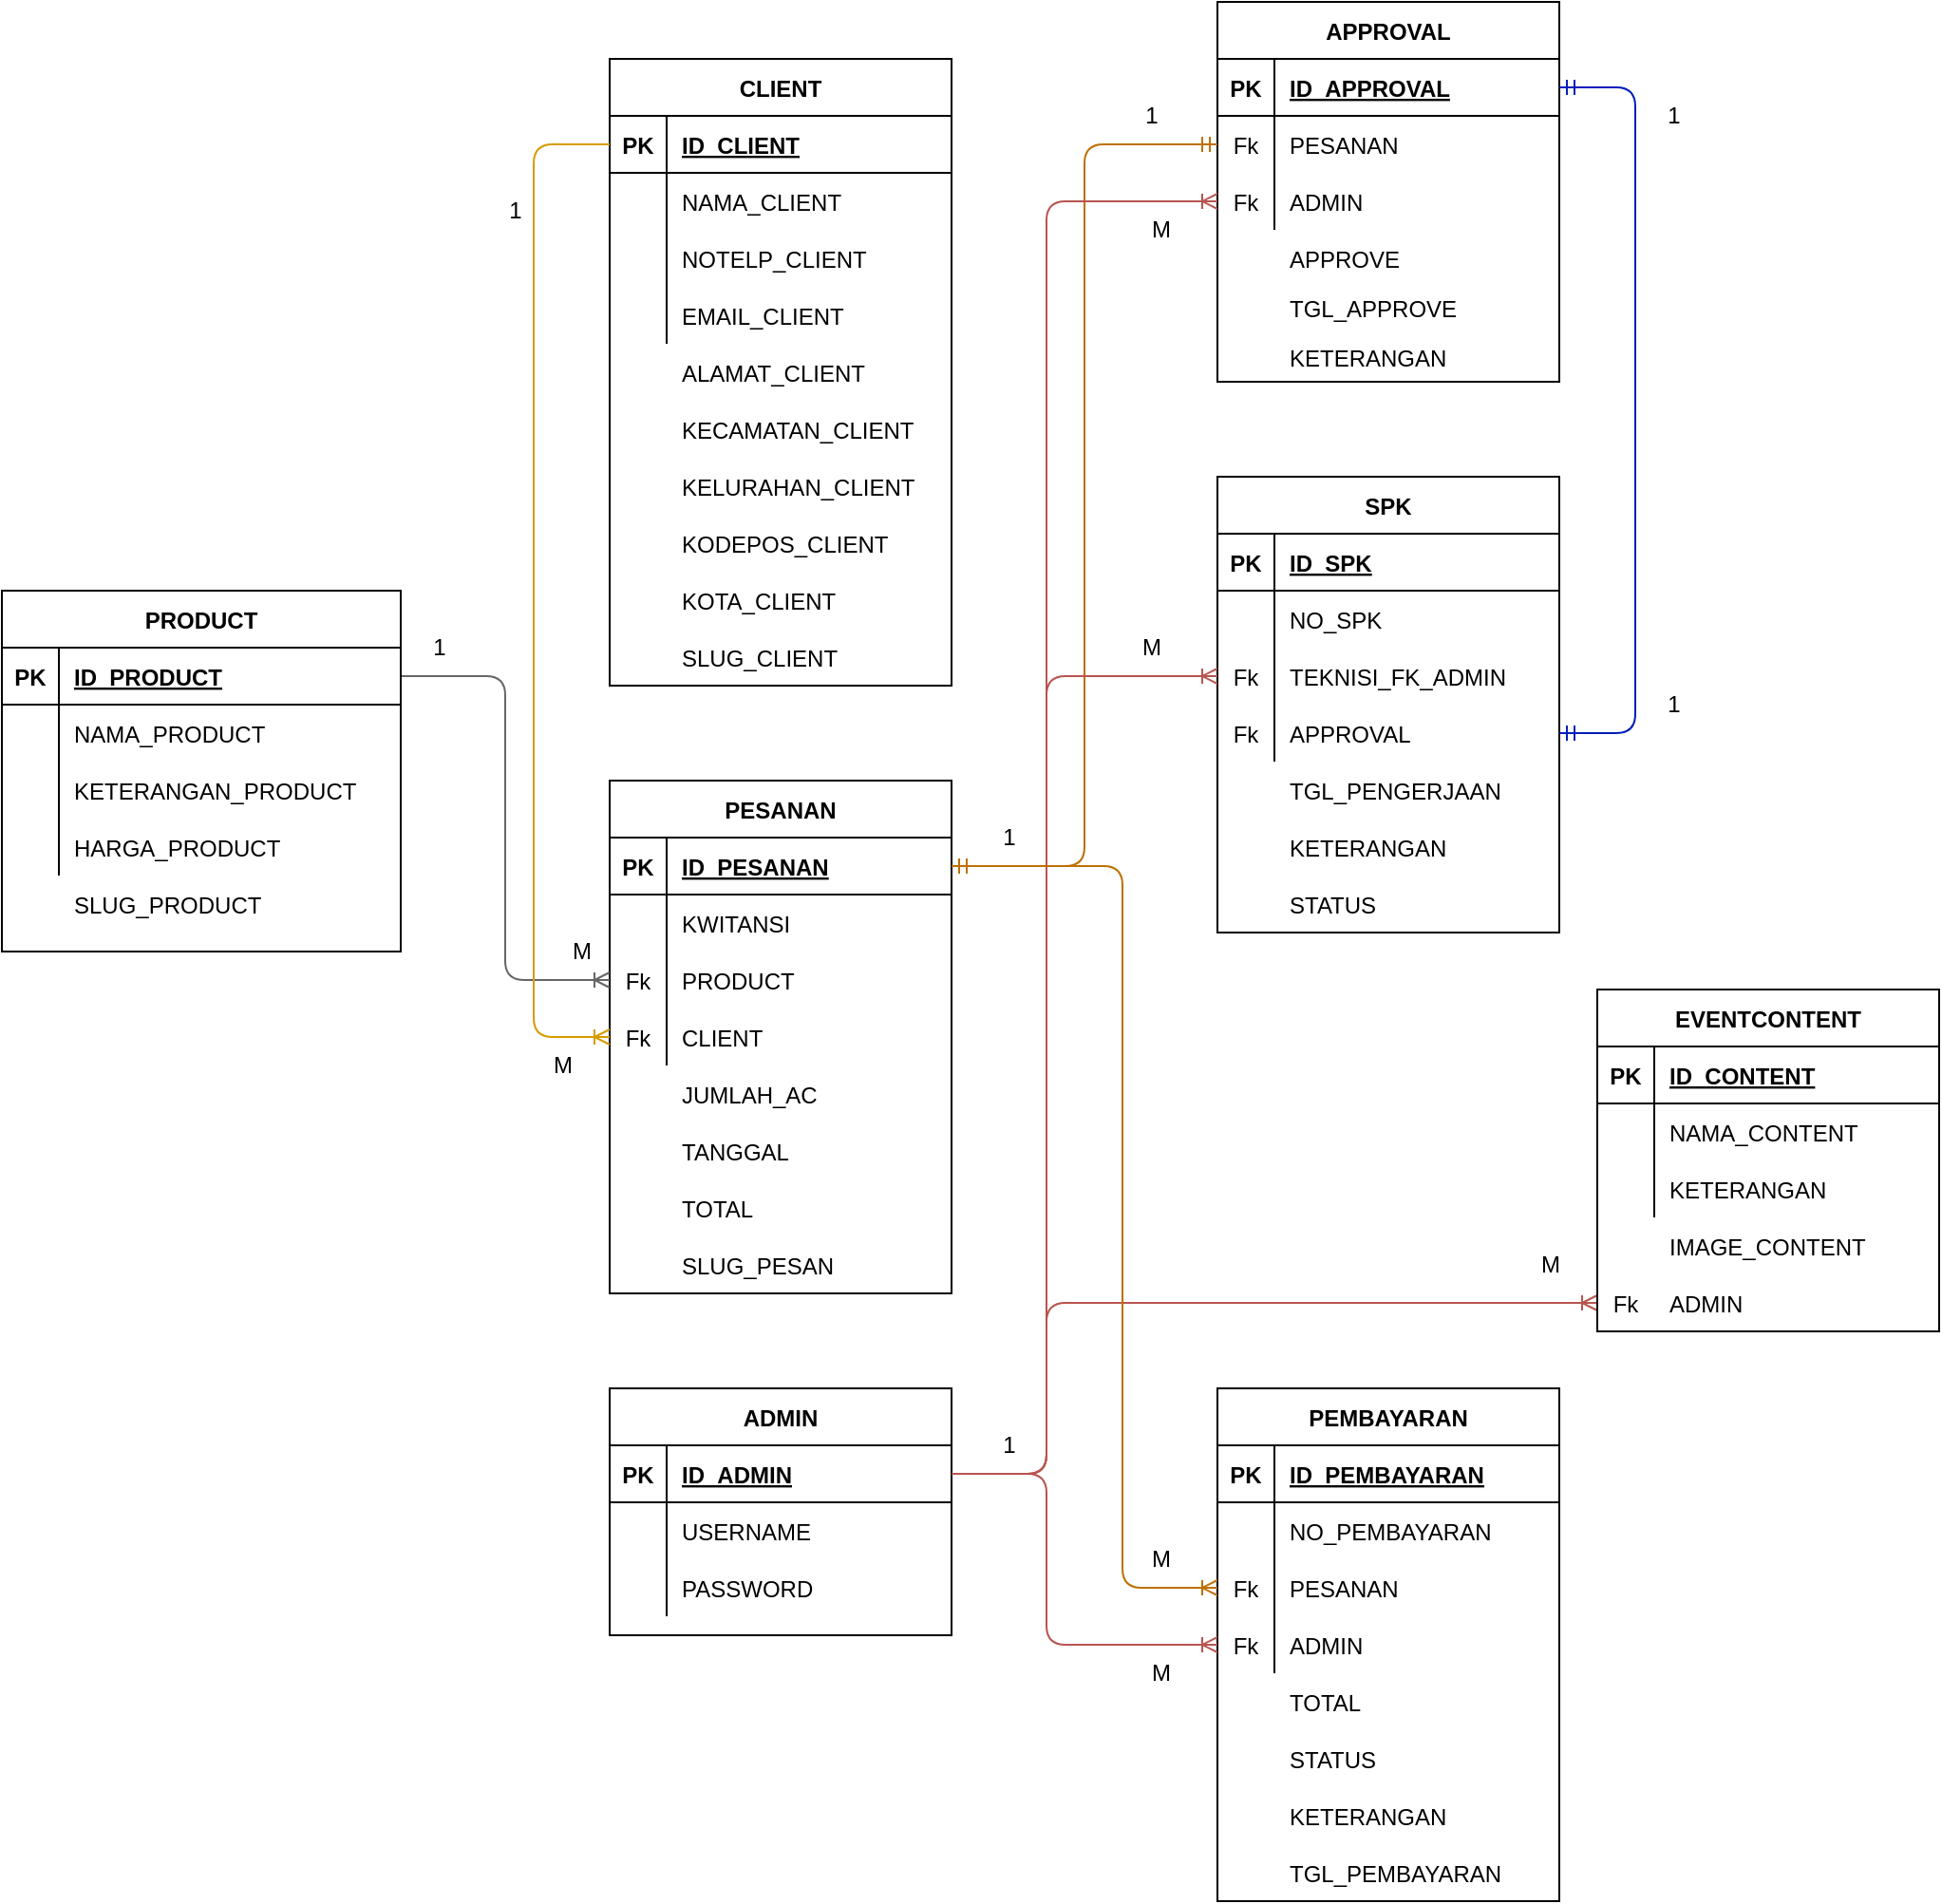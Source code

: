 <mxfile version="14.6.0" type="google"><diagram id="Emd0aIy-Yl7s6PFG1E-2" name="Page-1"><mxGraphModel dx="1730" dy="1370" grid="1" gridSize="10" guides="1" tooltips="1" connect="1" arrows="1" fold="1" page="0" pageScale="1" pageWidth="850" pageHeight="1100" math="0" shadow="0"><root><mxCell id="0"/><mxCell id="1" parent="0"/><mxCell id="xNtsVP3buJY6_zblZKKg-51" value="" style="group" parent="1" vertex="1" connectable="0"><mxGeometry x="390" y="-160" width="180" height="330" as="geometry"/></mxCell><mxCell id="xNtsVP3buJY6_zblZKKg-20" value="CLIENT" style="shape=table;startSize=30;container=1;collapsible=1;childLayout=tableLayout;fixedRows=1;rowLines=0;fontStyle=1;align=center;resizeLast=1;" parent="xNtsVP3buJY6_zblZKKg-51" vertex="1"><mxGeometry width="180" height="330" as="geometry"/></mxCell><mxCell id="xNtsVP3buJY6_zblZKKg-21" value="" style="shape=partialRectangle;collapsible=0;dropTarget=0;pointerEvents=0;fillColor=none;top=0;left=0;bottom=1;right=0;points=[[0,0.5],[1,0.5]];portConstraint=eastwest;" parent="xNtsVP3buJY6_zblZKKg-20" vertex="1"><mxGeometry y="30" width="180" height="30" as="geometry"/></mxCell><mxCell id="xNtsVP3buJY6_zblZKKg-22" value="PK" style="shape=partialRectangle;connectable=0;fillColor=none;top=0;left=0;bottom=0;right=0;fontStyle=1;overflow=hidden;" parent="xNtsVP3buJY6_zblZKKg-21" vertex="1"><mxGeometry width="30" height="30" as="geometry"/></mxCell><mxCell id="xNtsVP3buJY6_zblZKKg-23" value="ID_CLIENT" style="shape=partialRectangle;connectable=0;fillColor=none;top=0;left=0;bottom=0;right=0;align=left;spacingLeft=6;fontStyle=5;overflow=hidden;" parent="xNtsVP3buJY6_zblZKKg-21" vertex="1"><mxGeometry x="30" width="150" height="30" as="geometry"/></mxCell><mxCell id="xNtsVP3buJY6_zblZKKg-24" value="" style="shape=partialRectangle;collapsible=0;dropTarget=0;pointerEvents=0;fillColor=none;top=0;left=0;bottom=0;right=0;points=[[0,0.5],[1,0.5]];portConstraint=eastwest;" parent="xNtsVP3buJY6_zblZKKg-20" vertex="1"><mxGeometry y="60" width="180" height="30" as="geometry"/></mxCell><mxCell id="xNtsVP3buJY6_zblZKKg-25" value="" style="shape=partialRectangle;connectable=0;fillColor=none;top=0;left=0;bottom=0;right=0;editable=1;overflow=hidden;" parent="xNtsVP3buJY6_zblZKKg-24" vertex="1"><mxGeometry width="30" height="30" as="geometry"/></mxCell><mxCell id="xNtsVP3buJY6_zblZKKg-26" value="NAMA_CLIENT" style="shape=partialRectangle;connectable=0;fillColor=none;top=0;left=0;bottom=0;right=0;align=left;spacingLeft=6;overflow=hidden;" parent="xNtsVP3buJY6_zblZKKg-24" vertex="1"><mxGeometry x="30" width="150" height="30" as="geometry"/></mxCell><mxCell id="xNtsVP3buJY6_zblZKKg-27" value="" style="shape=partialRectangle;collapsible=0;dropTarget=0;pointerEvents=0;fillColor=none;top=0;left=0;bottom=0;right=0;points=[[0,0.5],[1,0.5]];portConstraint=eastwest;" parent="xNtsVP3buJY6_zblZKKg-20" vertex="1"><mxGeometry y="90" width="180" height="30" as="geometry"/></mxCell><mxCell id="xNtsVP3buJY6_zblZKKg-28" value="" style="shape=partialRectangle;connectable=0;fillColor=none;top=0;left=0;bottom=0;right=0;editable=1;overflow=hidden;" parent="xNtsVP3buJY6_zblZKKg-27" vertex="1"><mxGeometry width="30" height="30" as="geometry"/></mxCell><mxCell id="xNtsVP3buJY6_zblZKKg-29" value="NOTELP_CLIENT" style="shape=partialRectangle;connectable=0;fillColor=none;top=0;left=0;bottom=0;right=0;align=left;spacingLeft=6;overflow=hidden;" parent="xNtsVP3buJY6_zblZKKg-27" vertex="1"><mxGeometry x="30" width="150" height="30" as="geometry"/></mxCell><mxCell id="xNtsVP3buJY6_zblZKKg-30" value="" style="shape=partialRectangle;collapsible=0;dropTarget=0;pointerEvents=0;fillColor=none;top=0;left=0;bottom=0;right=0;points=[[0,0.5],[1,0.5]];portConstraint=eastwest;" parent="xNtsVP3buJY6_zblZKKg-20" vertex="1"><mxGeometry y="120" width="180" height="30" as="geometry"/></mxCell><mxCell id="xNtsVP3buJY6_zblZKKg-31" value="" style="shape=partialRectangle;connectable=0;fillColor=none;top=0;left=0;bottom=0;right=0;editable=1;overflow=hidden;" parent="xNtsVP3buJY6_zblZKKg-30" vertex="1"><mxGeometry width="30" height="30" as="geometry"/></mxCell><mxCell id="xNtsVP3buJY6_zblZKKg-32" value="EMAIL_CLIENT" style="shape=partialRectangle;connectable=0;fillColor=none;top=0;left=0;bottom=0;right=0;align=left;spacingLeft=6;overflow=hidden;" parent="xNtsVP3buJY6_zblZKKg-30" vertex="1"><mxGeometry x="30" width="150" height="30" as="geometry"/></mxCell><mxCell id="xNtsVP3buJY6_zblZKKg-33" value="" style="shape=partialRectangle;collapsible=0;dropTarget=0;pointerEvents=0;fillColor=none;top=0;left=0;bottom=0;right=0;points=[[0,0.5],[1,0.5]];portConstraint=eastwest;" parent="xNtsVP3buJY6_zblZKKg-51" vertex="1"><mxGeometry y="150" width="180" height="30" as="geometry"/></mxCell><mxCell id="xNtsVP3buJY6_zblZKKg-34" value="" style="shape=partialRectangle;connectable=0;fillColor=none;top=0;left=0;bottom=0;right=0;editable=1;overflow=hidden;" parent="xNtsVP3buJY6_zblZKKg-33" vertex="1"><mxGeometry width="30" height="30" as="geometry"/></mxCell><mxCell id="xNtsVP3buJY6_zblZKKg-35" value="ALAMAT_CLIENT" style="shape=partialRectangle;connectable=0;fillColor=none;top=0;left=0;bottom=0;right=0;align=left;spacingLeft=6;overflow=hidden;" parent="xNtsVP3buJY6_zblZKKg-33" vertex="1"><mxGeometry x="30" width="150" height="30" as="geometry"/></mxCell><mxCell id="xNtsVP3buJY6_zblZKKg-36" value="" style="shape=partialRectangle;collapsible=0;dropTarget=0;pointerEvents=0;fillColor=none;top=0;left=0;bottom=0;right=0;points=[[0,0.5],[1,0.5]];portConstraint=eastwest;" parent="xNtsVP3buJY6_zblZKKg-51" vertex="1"><mxGeometry y="180" width="180" height="30" as="geometry"/></mxCell><mxCell id="xNtsVP3buJY6_zblZKKg-37" value="" style="shape=partialRectangle;connectable=0;fillColor=none;top=0;left=0;bottom=0;right=0;editable=1;overflow=hidden;" parent="xNtsVP3buJY6_zblZKKg-36" vertex="1"><mxGeometry width="30" height="30" as="geometry"/></mxCell><mxCell id="xNtsVP3buJY6_zblZKKg-38" value="KECAMATAN_CLIENT" style="shape=partialRectangle;connectable=0;fillColor=none;top=0;left=0;bottom=0;right=0;align=left;spacingLeft=6;overflow=hidden;" parent="xNtsVP3buJY6_zblZKKg-36" vertex="1"><mxGeometry x="30" width="150" height="30" as="geometry"/></mxCell><mxCell id="xNtsVP3buJY6_zblZKKg-39" value="" style="shape=partialRectangle;collapsible=0;dropTarget=0;pointerEvents=0;fillColor=none;top=0;left=0;bottom=0;right=0;points=[[0,0.5],[1,0.5]];portConstraint=eastwest;" parent="xNtsVP3buJY6_zblZKKg-51" vertex="1"><mxGeometry y="210" width="180" height="30" as="geometry"/></mxCell><mxCell id="xNtsVP3buJY6_zblZKKg-40" value="" style="shape=partialRectangle;connectable=0;fillColor=none;top=0;left=0;bottom=0;right=0;editable=1;overflow=hidden;" parent="xNtsVP3buJY6_zblZKKg-39" vertex="1"><mxGeometry width="30" height="30" as="geometry"/></mxCell><mxCell id="xNtsVP3buJY6_zblZKKg-41" value="KELURAHAN_CLIENT" style="shape=partialRectangle;connectable=0;fillColor=none;top=0;left=0;bottom=0;right=0;align=left;spacingLeft=6;overflow=hidden;" parent="xNtsVP3buJY6_zblZKKg-39" vertex="1"><mxGeometry x="30" width="150" height="30" as="geometry"/></mxCell><mxCell id="xNtsVP3buJY6_zblZKKg-42" value="" style="shape=partialRectangle;collapsible=0;dropTarget=0;pointerEvents=0;fillColor=none;top=0;left=0;bottom=0;right=0;points=[[0,0.5],[1,0.5]];portConstraint=eastwest;" parent="xNtsVP3buJY6_zblZKKg-51" vertex="1"><mxGeometry y="240" width="180" height="30" as="geometry"/></mxCell><mxCell id="xNtsVP3buJY6_zblZKKg-43" value="" style="shape=partialRectangle;connectable=0;fillColor=none;top=0;left=0;bottom=0;right=0;editable=1;overflow=hidden;" parent="xNtsVP3buJY6_zblZKKg-42" vertex="1"><mxGeometry width="30" height="30" as="geometry"/></mxCell><mxCell id="xNtsVP3buJY6_zblZKKg-44" value="KODEPOS_CLIENT" style="shape=partialRectangle;connectable=0;fillColor=none;top=0;left=0;bottom=0;right=0;align=left;spacingLeft=6;overflow=hidden;" parent="xNtsVP3buJY6_zblZKKg-42" vertex="1"><mxGeometry x="30" width="150" height="30" as="geometry"/></mxCell><mxCell id="xNtsVP3buJY6_zblZKKg-45" value="" style="shape=partialRectangle;collapsible=0;dropTarget=0;pointerEvents=0;fillColor=none;top=0;left=0;bottom=0;right=0;points=[[0,0.5],[1,0.5]];portConstraint=eastwest;" parent="xNtsVP3buJY6_zblZKKg-51" vertex="1"><mxGeometry y="270" width="180" height="30" as="geometry"/></mxCell><mxCell id="xNtsVP3buJY6_zblZKKg-46" value="" style="shape=partialRectangle;connectable=0;fillColor=none;top=0;left=0;bottom=0;right=0;editable=1;overflow=hidden;" parent="xNtsVP3buJY6_zblZKKg-45" vertex="1"><mxGeometry width="30" height="30" as="geometry"/></mxCell><mxCell id="xNtsVP3buJY6_zblZKKg-47" value="KOTA_CLIENT" style="shape=partialRectangle;connectable=0;fillColor=none;top=0;left=0;bottom=0;right=0;align=left;spacingLeft=6;overflow=hidden;" parent="xNtsVP3buJY6_zblZKKg-45" vertex="1"><mxGeometry x="30" width="150" height="30" as="geometry"/></mxCell><mxCell id="xNtsVP3buJY6_zblZKKg-48" value="" style="shape=partialRectangle;collapsible=0;dropTarget=0;pointerEvents=0;fillColor=none;top=0;left=0;bottom=0;right=0;points=[[0,0.5],[1,0.5]];portConstraint=eastwest;" parent="xNtsVP3buJY6_zblZKKg-51" vertex="1"><mxGeometry y="300" width="180" height="30" as="geometry"/></mxCell><mxCell id="xNtsVP3buJY6_zblZKKg-49" value="" style="shape=partialRectangle;connectable=0;fillColor=none;top=0;left=0;bottom=0;right=0;editable=1;overflow=hidden;" parent="xNtsVP3buJY6_zblZKKg-48" vertex="1"><mxGeometry width="30" height="30" as="geometry"/></mxCell><mxCell id="xNtsVP3buJY6_zblZKKg-50" value="SLUG_CLIENT" style="shape=partialRectangle;connectable=0;fillColor=none;top=0;left=0;bottom=0;right=0;align=left;spacingLeft=6;overflow=hidden;" parent="xNtsVP3buJY6_zblZKKg-48" vertex="1"><mxGeometry x="30" width="150" height="30" as="geometry"/></mxCell><mxCell id="xNtsVP3buJY6_zblZKKg-52" value="PESANAN" style="shape=table;startSize=30;container=1;collapsible=1;childLayout=tableLayout;fixedRows=1;rowLines=0;fontStyle=1;align=center;resizeLast=1;" parent="1" vertex="1"><mxGeometry x="390" y="220" width="180" height="270" as="geometry"/></mxCell><mxCell id="xNtsVP3buJY6_zblZKKg-53" value="" style="shape=partialRectangle;collapsible=0;dropTarget=0;pointerEvents=0;fillColor=none;top=0;left=0;bottom=1;right=0;points=[[0,0.5],[1,0.5]];portConstraint=eastwest;" parent="xNtsVP3buJY6_zblZKKg-52" vertex="1"><mxGeometry y="30" width="180" height="30" as="geometry"/></mxCell><mxCell id="xNtsVP3buJY6_zblZKKg-54" value="PK" style="shape=partialRectangle;connectable=0;fillColor=none;top=0;left=0;bottom=0;right=0;fontStyle=1;overflow=hidden;" parent="xNtsVP3buJY6_zblZKKg-53" vertex="1"><mxGeometry width="30" height="30" as="geometry"/></mxCell><mxCell id="xNtsVP3buJY6_zblZKKg-55" value="ID_PESANAN" style="shape=partialRectangle;connectable=0;fillColor=none;top=0;left=0;bottom=0;right=0;align=left;spacingLeft=6;fontStyle=5;overflow=hidden;" parent="xNtsVP3buJY6_zblZKKg-53" vertex="1"><mxGeometry x="30" width="150" height="30" as="geometry"/></mxCell><mxCell id="xNtsVP3buJY6_zblZKKg-56" value="" style="shape=partialRectangle;collapsible=0;dropTarget=0;pointerEvents=0;fillColor=none;top=0;left=0;bottom=0;right=0;points=[[0,0.5],[1,0.5]];portConstraint=eastwest;" parent="xNtsVP3buJY6_zblZKKg-52" vertex="1"><mxGeometry y="60" width="180" height="30" as="geometry"/></mxCell><mxCell id="xNtsVP3buJY6_zblZKKg-57" value="" style="shape=partialRectangle;connectable=0;fillColor=none;top=0;left=0;bottom=0;right=0;editable=1;overflow=hidden;" parent="xNtsVP3buJY6_zblZKKg-56" vertex="1"><mxGeometry width="30" height="30" as="geometry"/></mxCell><mxCell id="xNtsVP3buJY6_zblZKKg-58" value="KWITANSI" style="shape=partialRectangle;connectable=0;fillColor=none;top=0;left=0;bottom=0;right=0;align=left;spacingLeft=6;overflow=hidden;" parent="xNtsVP3buJY6_zblZKKg-56" vertex="1"><mxGeometry x="30" width="150" height="30" as="geometry"/></mxCell><mxCell id="xNtsVP3buJY6_zblZKKg-59" value="" style="shape=partialRectangle;collapsible=0;dropTarget=0;pointerEvents=0;fillColor=none;top=0;left=0;bottom=0;right=0;points=[[0,0.5],[1,0.5]];portConstraint=eastwest;" parent="xNtsVP3buJY6_zblZKKg-52" vertex="1"><mxGeometry y="90" width="180" height="30" as="geometry"/></mxCell><mxCell id="xNtsVP3buJY6_zblZKKg-60" value="Fk" style="shape=partialRectangle;connectable=0;fillColor=none;top=0;left=0;bottom=0;right=0;editable=1;overflow=hidden;" parent="xNtsVP3buJY6_zblZKKg-59" vertex="1"><mxGeometry width="30" height="30" as="geometry"/></mxCell><mxCell id="xNtsVP3buJY6_zblZKKg-61" value="PRODUCT" style="shape=partialRectangle;connectable=0;fillColor=none;top=0;left=0;bottom=0;right=0;align=left;spacingLeft=6;overflow=hidden;" parent="xNtsVP3buJY6_zblZKKg-59" vertex="1"><mxGeometry x="30" width="150" height="30" as="geometry"/></mxCell><mxCell id="xNtsVP3buJY6_zblZKKg-62" value="" style="shape=partialRectangle;collapsible=0;dropTarget=0;pointerEvents=0;fillColor=none;top=0;left=0;bottom=0;right=0;points=[[0,0.5],[1,0.5]];portConstraint=eastwest;" parent="xNtsVP3buJY6_zblZKKg-52" vertex="1"><mxGeometry y="120" width="180" height="30" as="geometry"/></mxCell><mxCell id="xNtsVP3buJY6_zblZKKg-63" value="Fk" style="shape=partialRectangle;connectable=0;fillColor=none;top=0;left=0;bottom=0;right=0;editable=1;overflow=hidden;" parent="xNtsVP3buJY6_zblZKKg-62" vertex="1"><mxGeometry width="30" height="30" as="geometry"/></mxCell><mxCell id="xNtsVP3buJY6_zblZKKg-64" value="CLIENT" style="shape=partialRectangle;connectable=0;fillColor=none;top=0;left=0;bottom=0;right=0;align=left;spacingLeft=6;overflow=hidden;" parent="xNtsVP3buJY6_zblZKKg-62" vertex="1"><mxGeometry x="30" width="150" height="30" as="geometry"/></mxCell><mxCell id="xNtsVP3buJY6_zblZKKg-65" value="" style="shape=partialRectangle;collapsible=0;dropTarget=0;pointerEvents=0;fillColor=none;top=0;left=0;bottom=0;right=0;points=[[0,0.5],[1,0.5]];portConstraint=eastwest;" parent="1" vertex="1"><mxGeometry x="390" y="370" width="180" height="30" as="geometry"/></mxCell><mxCell id="xNtsVP3buJY6_zblZKKg-66" value="" style="shape=partialRectangle;connectable=0;fillColor=none;top=0;left=0;bottom=0;right=0;editable=1;overflow=hidden;" parent="xNtsVP3buJY6_zblZKKg-65" vertex="1"><mxGeometry width="30" height="30" as="geometry"/></mxCell><mxCell id="xNtsVP3buJY6_zblZKKg-67" value="JUMLAH_AC" style="shape=partialRectangle;connectable=0;fillColor=none;top=0;left=0;bottom=0;right=0;align=left;spacingLeft=6;overflow=hidden;" parent="xNtsVP3buJY6_zblZKKg-65" vertex="1"><mxGeometry x="30" width="150" height="30" as="geometry"/></mxCell><mxCell id="xNtsVP3buJY6_zblZKKg-68" value="" style="shape=partialRectangle;collapsible=0;dropTarget=0;pointerEvents=0;fillColor=none;top=0;left=0;bottom=0;right=0;points=[[0,0.5],[1,0.5]];portConstraint=eastwest;" parent="1" vertex="1"><mxGeometry x="390" y="400" width="180" height="30" as="geometry"/></mxCell><mxCell id="xNtsVP3buJY6_zblZKKg-69" value="" style="shape=partialRectangle;connectable=0;fillColor=none;top=0;left=0;bottom=0;right=0;editable=1;overflow=hidden;" parent="xNtsVP3buJY6_zblZKKg-68" vertex="1"><mxGeometry width="30" height="30" as="geometry"/></mxCell><mxCell id="xNtsVP3buJY6_zblZKKg-70" value="TANGGAL" style="shape=partialRectangle;connectable=0;fillColor=none;top=0;left=0;bottom=0;right=0;align=left;spacingLeft=6;overflow=hidden;" parent="xNtsVP3buJY6_zblZKKg-68" vertex="1"><mxGeometry x="30" width="150" height="30" as="geometry"/></mxCell><mxCell id="xNtsVP3buJY6_zblZKKg-71" value="" style="shape=partialRectangle;collapsible=0;dropTarget=0;pointerEvents=0;fillColor=none;top=0;left=0;bottom=0;right=0;points=[[0,0.5],[1,0.5]];portConstraint=eastwest;" parent="1" vertex="1"><mxGeometry x="390" y="430" width="180" height="30" as="geometry"/></mxCell><mxCell id="xNtsVP3buJY6_zblZKKg-72" value="" style="shape=partialRectangle;connectable=0;fillColor=none;top=0;left=0;bottom=0;right=0;editable=1;overflow=hidden;" parent="xNtsVP3buJY6_zblZKKg-71" vertex="1"><mxGeometry width="30" height="30" as="geometry"/></mxCell><mxCell id="xNtsVP3buJY6_zblZKKg-73" value="TOTAL" style="shape=partialRectangle;connectable=0;fillColor=none;top=0;left=0;bottom=0;right=0;align=left;spacingLeft=6;overflow=hidden;" parent="xNtsVP3buJY6_zblZKKg-71" vertex="1"><mxGeometry x="30" width="150" height="30" as="geometry"/></mxCell><mxCell id="xNtsVP3buJY6_zblZKKg-74" value="" style="shape=partialRectangle;collapsible=0;dropTarget=0;pointerEvents=0;fillColor=none;top=0;left=0;bottom=0;right=0;points=[[0,0.5],[1,0.5]];portConstraint=eastwest;" parent="1" vertex="1"><mxGeometry x="390" y="460" width="180" height="30" as="geometry"/></mxCell><mxCell id="xNtsVP3buJY6_zblZKKg-75" value="" style="shape=partialRectangle;connectable=0;fillColor=none;top=0;left=0;bottom=0;right=0;editable=1;overflow=hidden;" parent="xNtsVP3buJY6_zblZKKg-74" vertex="1"><mxGeometry width="30" height="30" as="geometry"/></mxCell><mxCell id="xNtsVP3buJY6_zblZKKg-76" value="SLUG_PESAN" style="shape=partialRectangle;connectable=0;fillColor=none;top=0;left=0;bottom=0;right=0;align=left;spacingLeft=6;overflow=hidden;" parent="xNtsVP3buJY6_zblZKKg-74" vertex="1"><mxGeometry x="30" width="150" height="30" as="geometry"/></mxCell><mxCell id="xNtsVP3buJY6_zblZKKg-77" value="" style="edgeStyle=orthogonalEdgeStyle;fontSize=12;html=1;endArrow=ERoneToMany;exitX=1;exitY=0.5;exitDx=0;exitDy=0;entryX=0;entryY=0.5;entryDx=0;entryDy=0;fillColor=#f5f5f5;strokeColor=#666666;" parent="1" source="xNtsVP3buJY6_zblZKKg-2" target="xNtsVP3buJY6_zblZKKg-59" edge="1"><mxGeometry width="100" height="100" relative="1" as="geometry"><mxPoint x="370" y="430" as="sourcePoint"/><mxPoint x="470" y="330" as="targetPoint"/></mxGeometry></mxCell><mxCell id="xNtsVP3buJY6_zblZKKg-79" value="" style="group" parent="1" vertex="1" connectable="0"><mxGeometry x="70" y="120" width="210" height="190" as="geometry"/></mxCell><mxCell id="xNtsVP3buJY6_zblZKKg-1" value="PRODUCT" style="shape=table;startSize=30;container=1;collapsible=1;childLayout=tableLayout;fixedRows=1;rowLines=0;fontStyle=1;align=center;resizeLast=1;" parent="xNtsVP3buJY6_zblZKKg-79" vertex="1"><mxGeometry width="210" height="190" as="geometry"/></mxCell><mxCell id="xNtsVP3buJY6_zblZKKg-2" value="" style="shape=partialRectangle;collapsible=0;dropTarget=0;pointerEvents=0;fillColor=none;top=0;left=0;bottom=1;right=0;points=[[0,0.5],[1,0.5]];portConstraint=eastwest;" parent="xNtsVP3buJY6_zblZKKg-1" vertex="1"><mxGeometry y="30" width="210" height="30" as="geometry"/></mxCell><mxCell id="xNtsVP3buJY6_zblZKKg-3" value="PK" style="shape=partialRectangle;connectable=0;fillColor=none;top=0;left=0;bottom=0;right=0;fontStyle=1;overflow=hidden;" parent="xNtsVP3buJY6_zblZKKg-2" vertex="1"><mxGeometry width="30" height="30" as="geometry"/></mxCell><mxCell id="xNtsVP3buJY6_zblZKKg-4" value="ID_PRODUCT" style="shape=partialRectangle;connectable=0;fillColor=none;top=0;left=0;bottom=0;right=0;align=left;spacingLeft=6;fontStyle=5;overflow=hidden;" parent="xNtsVP3buJY6_zblZKKg-2" vertex="1"><mxGeometry x="30" width="180" height="30" as="geometry"/></mxCell><mxCell id="xNtsVP3buJY6_zblZKKg-5" value="" style="shape=partialRectangle;collapsible=0;dropTarget=0;pointerEvents=0;fillColor=none;top=0;left=0;bottom=0;right=0;points=[[0,0.5],[1,0.5]];portConstraint=eastwest;" parent="xNtsVP3buJY6_zblZKKg-1" vertex="1"><mxGeometry y="60" width="210" height="30" as="geometry"/></mxCell><mxCell id="xNtsVP3buJY6_zblZKKg-6" value="" style="shape=partialRectangle;connectable=0;fillColor=none;top=0;left=0;bottom=0;right=0;editable=1;overflow=hidden;" parent="xNtsVP3buJY6_zblZKKg-5" vertex="1"><mxGeometry width="30" height="30" as="geometry"/></mxCell><mxCell id="xNtsVP3buJY6_zblZKKg-7" value="NAMA_PRODUCT" style="shape=partialRectangle;connectable=0;fillColor=none;top=0;left=0;bottom=0;right=0;align=left;spacingLeft=6;overflow=hidden;" parent="xNtsVP3buJY6_zblZKKg-5" vertex="1"><mxGeometry x="30" width="180" height="30" as="geometry"/></mxCell><mxCell id="xNtsVP3buJY6_zblZKKg-8" value="" style="shape=partialRectangle;collapsible=0;dropTarget=0;pointerEvents=0;fillColor=none;top=0;left=0;bottom=0;right=0;points=[[0,0.5],[1,0.5]];portConstraint=eastwest;" parent="xNtsVP3buJY6_zblZKKg-1" vertex="1"><mxGeometry y="90" width="210" height="30" as="geometry"/></mxCell><mxCell id="xNtsVP3buJY6_zblZKKg-9" value="" style="shape=partialRectangle;connectable=0;fillColor=none;top=0;left=0;bottom=0;right=0;editable=1;overflow=hidden;" parent="xNtsVP3buJY6_zblZKKg-8" vertex="1"><mxGeometry width="30" height="30" as="geometry"/></mxCell><mxCell id="xNtsVP3buJY6_zblZKKg-10" value="KETERANGAN_PRODUCT" style="shape=partialRectangle;connectable=0;fillColor=none;top=0;left=0;bottom=0;right=0;align=left;spacingLeft=6;overflow=hidden;" parent="xNtsVP3buJY6_zblZKKg-8" vertex="1"><mxGeometry x="30" width="180" height="30" as="geometry"/></mxCell><mxCell id="xNtsVP3buJY6_zblZKKg-11" value="" style="shape=partialRectangle;collapsible=0;dropTarget=0;pointerEvents=0;fillColor=none;top=0;left=0;bottom=0;right=0;points=[[0,0.5],[1,0.5]];portConstraint=eastwest;" parent="xNtsVP3buJY6_zblZKKg-1" vertex="1"><mxGeometry y="120" width="210" height="30" as="geometry"/></mxCell><mxCell id="xNtsVP3buJY6_zblZKKg-12" value="" style="shape=partialRectangle;connectable=0;fillColor=none;top=0;left=0;bottom=0;right=0;editable=1;overflow=hidden;" parent="xNtsVP3buJY6_zblZKKg-11" vertex="1"><mxGeometry width="30" height="30" as="geometry"/></mxCell><mxCell id="xNtsVP3buJY6_zblZKKg-13" value="HARGA_PRODUCT" style="shape=partialRectangle;connectable=0;fillColor=none;top=0;left=0;bottom=0;right=0;align=left;spacingLeft=6;overflow=hidden;" parent="xNtsVP3buJY6_zblZKKg-11" vertex="1"><mxGeometry x="30" width="180" height="30" as="geometry"/></mxCell><mxCell id="xNtsVP3buJY6_zblZKKg-17" value="" style="shape=partialRectangle;collapsible=0;dropTarget=0;pointerEvents=0;fillColor=none;top=0;left=0;bottom=0;right=0;points=[[0,0.5],[1,0.5]];portConstraint=eastwest;" parent="xNtsVP3buJY6_zblZKKg-79" vertex="1"><mxGeometry y="150" width="210" height="30" as="geometry"/></mxCell><mxCell id="xNtsVP3buJY6_zblZKKg-18" value="" style="shape=partialRectangle;connectable=0;fillColor=none;top=0;left=0;bottom=0;right=0;editable=1;overflow=hidden;" parent="xNtsVP3buJY6_zblZKKg-17" vertex="1"><mxGeometry width="30" height="30" as="geometry"/></mxCell><mxCell id="xNtsVP3buJY6_zblZKKg-19" value="SLUG_PRODUCT" style="shape=partialRectangle;connectable=0;fillColor=none;top=0;left=0;bottom=0;right=0;align=left;spacingLeft=6;overflow=hidden;" parent="xNtsVP3buJY6_zblZKKg-17" vertex="1"><mxGeometry x="30" width="180" height="30" as="geometry"/></mxCell><mxCell id="JAONr58d-kMcgvw6YEP5-4" value="ADMIN" style="shape=table;startSize=30;container=1;collapsible=1;childLayout=tableLayout;fixedRows=1;rowLines=0;fontStyle=1;align=center;resizeLast=1;" parent="1" vertex="1"><mxGeometry x="390" y="540" width="180" height="130" as="geometry"/></mxCell><mxCell id="JAONr58d-kMcgvw6YEP5-5" value="" style="shape=partialRectangle;collapsible=0;dropTarget=0;pointerEvents=0;fillColor=none;top=0;left=0;bottom=1;right=0;points=[[0,0.5],[1,0.5]];portConstraint=eastwest;" parent="JAONr58d-kMcgvw6YEP5-4" vertex="1"><mxGeometry y="30" width="180" height="30" as="geometry"/></mxCell><mxCell id="JAONr58d-kMcgvw6YEP5-6" value="PK" style="shape=partialRectangle;connectable=0;fillColor=none;top=0;left=0;bottom=0;right=0;fontStyle=1;overflow=hidden;" parent="JAONr58d-kMcgvw6YEP5-5" vertex="1"><mxGeometry width="30" height="30" as="geometry"/></mxCell><mxCell id="JAONr58d-kMcgvw6YEP5-7" value="ID_ADMIN" style="shape=partialRectangle;connectable=0;fillColor=none;top=0;left=0;bottom=0;right=0;align=left;spacingLeft=6;fontStyle=5;overflow=hidden;" parent="JAONr58d-kMcgvw6YEP5-5" vertex="1"><mxGeometry x="30" width="150" height="30" as="geometry"/></mxCell><mxCell id="JAONr58d-kMcgvw6YEP5-8" value="" style="shape=partialRectangle;collapsible=0;dropTarget=0;pointerEvents=0;fillColor=none;top=0;left=0;bottom=0;right=0;points=[[0,0.5],[1,0.5]];portConstraint=eastwest;" parent="JAONr58d-kMcgvw6YEP5-4" vertex="1"><mxGeometry y="60" width="180" height="30" as="geometry"/></mxCell><mxCell id="JAONr58d-kMcgvw6YEP5-9" value="" style="shape=partialRectangle;connectable=0;fillColor=none;top=0;left=0;bottom=0;right=0;editable=1;overflow=hidden;" parent="JAONr58d-kMcgvw6YEP5-8" vertex="1"><mxGeometry width="30" height="30" as="geometry"/></mxCell><mxCell id="JAONr58d-kMcgvw6YEP5-10" value="USERNAME" style="shape=partialRectangle;connectable=0;fillColor=none;top=0;left=0;bottom=0;right=0;align=left;spacingLeft=6;overflow=hidden;" parent="JAONr58d-kMcgvw6YEP5-8" vertex="1"><mxGeometry x="30" width="150" height="30" as="geometry"/></mxCell><mxCell id="JAONr58d-kMcgvw6YEP5-11" value="" style="shape=partialRectangle;collapsible=0;dropTarget=0;pointerEvents=0;fillColor=none;top=0;left=0;bottom=0;right=0;points=[[0,0.5],[1,0.5]];portConstraint=eastwest;" parent="JAONr58d-kMcgvw6YEP5-4" vertex="1"><mxGeometry y="90" width="180" height="30" as="geometry"/></mxCell><mxCell id="JAONr58d-kMcgvw6YEP5-12" value="" style="shape=partialRectangle;connectable=0;fillColor=none;top=0;left=0;bottom=0;right=0;editable=1;overflow=hidden;" parent="JAONr58d-kMcgvw6YEP5-11" vertex="1"><mxGeometry width="30" height="30" as="geometry"/></mxCell><mxCell id="JAONr58d-kMcgvw6YEP5-13" value="PASSWORD" style="shape=partialRectangle;connectable=0;fillColor=none;top=0;left=0;bottom=0;right=0;align=left;spacingLeft=6;overflow=hidden;" parent="JAONr58d-kMcgvw6YEP5-11" vertex="1"><mxGeometry x="30" width="150" height="30" as="geometry"/></mxCell><mxCell id="kbf91AWDg_MYA1y7foXQ-35" value="" style="group" vertex="1" connectable="0" parent="1"><mxGeometry x="710" y="-190" width="180" height="260" as="geometry"/></mxCell><mxCell id="kbf91AWDg_MYA1y7foXQ-5" value="APPROVAL" style="shape=table;startSize=30;container=1;collapsible=1;childLayout=tableLayout;fixedRows=1;rowLines=0;fontStyle=1;align=center;resizeLast=1;" vertex="1" parent="kbf91AWDg_MYA1y7foXQ-35"><mxGeometry width="180" height="200" as="geometry"/></mxCell><mxCell id="kbf91AWDg_MYA1y7foXQ-6" value="" style="shape=partialRectangle;collapsible=0;dropTarget=0;pointerEvents=0;fillColor=none;top=0;left=0;bottom=1;right=0;points=[[0,0.5],[1,0.5]];portConstraint=eastwest;" vertex="1" parent="kbf91AWDg_MYA1y7foXQ-5"><mxGeometry y="30" width="180" height="30" as="geometry"/></mxCell><mxCell id="kbf91AWDg_MYA1y7foXQ-7" value="PK" style="shape=partialRectangle;connectable=0;fillColor=none;top=0;left=0;bottom=0;right=0;fontStyle=1;overflow=hidden;" vertex="1" parent="kbf91AWDg_MYA1y7foXQ-6"><mxGeometry width="30" height="30" as="geometry"/></mxCell><mxCell id="kbf91AWDg_MYA1y7foXQ-8" value="ID_APPROVAL" style="shape=partialRectangle;connectable=0;fillColor=none;top=0;left=0;bottom=0;right=0;align=left;spacingLeft=6;fontStyle=5;overflow=hidden;" vertex="1" parent="kbf91AWDg_MYA1y7foXQ-6"><mxGeometry x="30" width="150" height="30" as="geometry"/></mxCell><mxCell id="kbf91AWDg_MYA1y7foXQ-9" value="" style="shape=partialRectangle;collapsible=0;dropTarget=0;pointerEvents=0;fillColor=none;top=0;left=0;bottom=0;right=0;points=[[0,0.5],[1,0.5]];portConstraint=eastwest;" vertex="1" parent="kbf91AWDg_MYA1y7foXQ-5"><mxGeometry y="60" width="180" height="30" as="geometry"/></mxCell><mxCell id="kbf91AWDg_MYA1y7foXQ-10" value="Fk" style="shape=partialRectangle;connectable=0;fillColor=none;top=0;left=0;bottom=0;right=0;editable=1;overflow=hidden;" vertex="1" parent="kbf91AWDg_MYA1y7foXQ-9"><mxGeometry width="30" height="30" as="geometry"/></mxCell><mxCell id="kbf91AWDg_MYA1y7foXQ-11" value="PESANAN" style="shape=partialRectangle;connectable=0;fillColor=none;top=0;left=0;bottom=0;right=0;align=left;spacingLeft=6;overflow=hidden;" vertex="1" parent="kbf91AWDg_MYA1y7foXQ-9"><mxGeometry x="30" width="150" height="30" as="geometry"/></mxCell><mxCell id="kbf91AWDg_MYA1y7foXQ-12" value="" style="shape=partialRectangle;collapsible=0;dropTarget=0;pointerEvents=0;fillColor=none;top=0;left=0;bottom=0;right=0;points=[[0,0.5],[1,0.5]];portConstraint=eastwest;" vertex="1" parent="kbf91AWDg_MYA1y7foXQ-5"><mxGeometry y="90" width="180" height="30" as="geometry"/></mxCell><mxCell id="kbf91AWDg_MYA1y7foXQ-13" value="Fk" style="shape=partialRectangle;connectable=0;fillColor=none;top=0;left=0;bottom=0;right=0;editable=1;overflow=hidden;" vertex="1" parent="kbf91AWDg_MYA1y7foXQ-12"><mxGeometry width="30" height="30" as="geometry"/></mxCell><mxCell id="kbf91AWDg_MYA1y7foXQ-14" value="ADMIN" style="shape=partialRectangle;connectable=0;fillColor=none;top=0;left=0;bottom=0;right=0;align=left;spacingLeft=6;overflow=hidden;" vertex="1" parent="kbf91AWDg_MYA1y7foXQ-12"><mxGeometry x="30" width="150" height="30" as="geometry"/></mxCell><mxCell id="kbf91AWDg_MYA1y7foXQ-24" value="" style="shape=partialRectangle;collapsible=0;dropTarget=0;pointerEvents=0;fillColor=none;top=0;left=0;bottom=0;right=0;points=[[0,0.5],[1,0.5]];portConstraint=eastwest;" vertex="1" parent="kbf91AWDg_MYA1y7foXQ-35"><mxGeometry y="122" width="180" height="26" as="geometry"/></mxCell><mxCell id="kbf91AWDg_MYA1y7foXQ-25" value="" style="shape=partialRectangle;connectable=0;fillColor=none;top=0;left=0;bottom=0;right=0;editable=1;overflow=hidden;" vertex="1" parent="kbf91AWDg_MYA1y7foXQ-24"><mxGeometry width="30" height="26" as="geometry"/></mxCell><mxCell id="kbf91AWDg_MYA1y7foXQ-26" value="APPROVE" style="shape=partialRectangle;connectable=0;fillColor=none;top=0;left=0;bottom=0;right=0;align=left;spacingLeft=6;overflow=hidden;" vertex="1" parent="kbf91AWDg_MYA1y7foXQ-24"><mxGeometry x="30" width="150" height="26" as="geometry"/></mxCell><mxCell id="kbf91AWDg_MYA1y7foXQ-27" value="" style="shape=partialRectangle;collapsible=0;dropTarget=0;pointerEvents=0;fillColor=none;top=0;left=0;bottom=0;right=0;points=[[0,0.5],[1,0.5]];portConstraint=eastwest;" vertex="1" parent="kbf91AWDg_MYA1y7foXQ-35"><mxGeometry y="148" width="180" height="26" as="geometry"/></mxCell><mxCell id="kbf91AWDg_MYA1y7foXQ-28" value="" style="shape=partialRectangle;connectable=0;fillColor=none;top=0;left=0;bottom=0;right=0;editable=1;overflow=hidden;" vertex="1" parent="kbf91AWDg_MYA1y7foXQ-27"><mxGeometry width="30" height="26" as="geometry"/></mxCell><mxCell id="kbf91AWDg_MYA1y7foXQ-29" value="TGL_APPROVE" style="shape=partialRectangle;connectable=0;fillColor=none;top=0;left=0;bottom=0;right=0;align=left;spacingLeft=6;overflow=hidden;" vertex="1" parent="kbf91AWDg_MYA1y7foXQ-27"><mxGeometry x="30" width="150" height="26" as="geometry"/></mxCell><mxCell id="kbf91AWDg_MYA1y7foXQ-71" value="" style="shape=partialRectangle;collapsible=0;dropTarget=0;pointerEvents=0;fillColor=none;top=0;left=0;bottom=0;right=0;points=[[0,0.5],[1,0.5]];portConstraint=eastwest;" vertex="1" parent="kbf91AWDg_MYA1y7foXQ-35"><mxGeometry y="174" width="180" height="26" as="geometry"/></mxCell><mxCell id="kbf91AWDg_MYA1y7foXQ-72" value="" style="shape=partialRectangle;connectable=0;fillColor=none;top=0;left=0;bottom=0;right=0;editable=1;overflow=hidden;" vertex="1" parent="kbf91AWDg_MYA1y7foXQ-71"><mxGeometry width="30" height="26" as="geometry"/></mxCell><mxCell id="kbf91AWDg_MYA1y7foXQ-73" value="KETERANGAN" style="shape=partialRectangle;connectable=0;fillColor=none;top=0;left=0;bottom=0;right=0;align=left;spacingLeft=6;overflow=hidden;" vertex="1" parent="kbf91AWDg_MYA1y7foXQ-71"><mxGeometry x="30" width="150" height="26" as="geometry"/></mxCell><mxCell id="kbf91AWDg_MYA1y7foXQ-38" value="" style="edgeStyle=orthogonalEdgeStyle;fontSize=12;html=1;endArrow=ERoneToMany;entryX=0;entryY=0.5;entryDx=0;entryDy=0;exitX=0;exitY=0.5;exitDx=0;exitDy=0;fillColor=#ffe6cc;strokeColor=#d79b00;" edge="1" parent="1" source="xNtsVP3buJY6_zblZKKg-21" target="xNtsVP3buJY6_zblZKKg-62"><mxGeometry width="100" height="100" relative="1" as="geometry"><mxPoint x="170" as="sourcePoint"/><mxPoint x="270" y="-100" as="targetPoint"/><Array as="points"><mxPoint x="350" y="-115"/><mxPoint x="350" y="355"/></Array></mxGeometry></mxCell><mxCell id="kbf91AWDg_MYA1y7foXQ-39" value="" style="edgeStyle=orthogonalEdgeStyle;fontSize=12;html=1;endArrow=ERmandOne;startArrow=ERmandOne;exitX=1;exitY=0.5;exitDx=0;exitDy=0;entryX=0;entryY=0.5;entryDx=0;entryDy=0;fillColor=#f0a30a;strokeColor=#BD7000;" edge="1" parent="1" source="xNtsVP3buJY6_zblZKKg-53" target="kbf91AWDg_MYA1y7foXQ-9"><mxGeometry width="100" height="100" relative="1" as="geometry"><mxPoint x="680" y="600" as="sourcePoint"/><mxPoint x="780" y="500" as="targetPoint"/></mxGeometry></mxCell><mxCell id="kbf91AWDg_MYA1y7foXQ-40" value="" style="edgeStyle=orthogonalEdgeStyle;fontSize=12;html=1;endArrow=ERoneToMany;exitX=1;exitY=0.5;exitDx=0;exitDy=0;entryX=0;entryY=0.5;entryDx=0;entryDy=0;fillColor=#f8cecc;strokeColor=#b85450;" edge="1" parent="1" source="JAONr58d-kMcgvw6YEP5-5" target="kbf91AWDg_MYA1y7foXQ-12"><mxGeometry width="100" height="100" relative="1" as="geometry"><mxPoint x="640" y="570" as="sourcePoint"/><mxPoint x="740" y="470" as="targetPoint"/><Array as="points"><mxPoint x="620" y="585"/><mxPoint x="620" y="-85"/></Array></mxGeometry></mxCell><mxCell id="kbf91AWDg_MYA1y7foXQ-41" value="1" style="text;html=1;align=center;verticalAlign=middle;resizable=0;points=[];autosize=1;strokeColor=none;" vertex="1" parent="1"><mxGeometry x="330" y="-90" width="20" height="20" as="geometry"/></mxCell><mxCell id="kbf91AWDg_MYA1y7foXQ-42" value="M" style="text;html=1;align=center;verticalAlign=middle;resizable=0;points=[];autosize=1;strokeColor=none;" vertex="1" parent="1"><mxGeometry x="350" y="360" width="30" height="20" as="geometry"/></mxCell><mxCell id="kbf91AWDg_MYA1y7foXQ-43" value="1" style="text;html=1;align=center;verticalAlign=middle;resizable=0;points=[];autosize=1;strokeColor=none;" vertex="1" parent="1"><mxGeometry x="290" y="140" width="20" height="20" as="geometry"/></mxCell><mxCell id="kbf91AWDg_MYA1y7foXQ-44" value="M" style="text;html=1;align=center;verticalAlign=middle;resizable=0;points=[];autosize=1;strokeColor=none;" vertex="1" parent="1"><mxGeometry x="360" y="300" width="30" height="20" as="geometry"/></mxCell><mxCell id="kbf91AWDg_MYA1y7foXQ-45" value="1" style="text;html=1;align=center;verticalAlign=middle;resizable=0;points=[];autosize=1;strokeColor=none;" vertex="1" parent="1"><mxGeometry x="590" y="560" width="20" height="20" as="geometry"/></mxCell><mxCell id="kbf91AWDg_MYA1y7foXQ-46" value="M" style="text;html=1;align=center;verticalAlign=middle;resizable=0;points=[];autosize=1;strokeColor=none;" vertex="1" parent="1"><mxGeometry x="665" y="-80" width="30" height="20" as="geometry"/></mxCell><mxCell id="kbf91AWDg_MYA1y7foXQ-47" value="1" style="text;html=1;align=center;verticalAlign=middle;resizable=0;points=[];autosize=1;strokeColor=none;" vertex="1" parent="1"><mxGeometry x="665" y="-140" width="20" height="20" as="geometry"/></mxCell><mxCell id="kbf91AWDg_MYA1y7foXQ-48" value="1" style="text;html=1;align=center;verticalAlign=middle;resizable=0;points=[];autosize=1;strokeColor=none;" vertex="1" parent="1"><mxGeometry x="590" y="240" width="20" height="20" as="geometry"/></mxCell><mxCell id="kbf91AWDg_MYA1y7foXQ-49" value="SPK" style="shape=table;startSize=30;container=1;collapsible=1;childLayout=tableLayout;fixedRows=1;rowLines=0;fontStyle=1;align=center;resizeLast=1;" vertex="1" parent="1"><mxGeometry x="710" y="60" width="180" height="240" as="geometry"/></mxCell><mxCell id="kbf91AWDg_MYA1y7foXQ-50" value="" style="shape=partialRectangle;collapsible=0;dropTarget=0;pointerEvents=0;fillColor=none;top=0;left=0;bottom=1;right=0;points=[[0,0.5],[1,0.5]];portConstraint=eastwest;" vertex="1" parent="kbf91AWDg_MYA1y7foXQ-49"><mxGeometry y="30" width="180" height="30" as="geometry"/></mxCell><mxCell id="kbf91AWDg_MYA1y7foXQ-51" value="PK" style="shape=partialRectangle;connectable=0;fillColor=none;top=0;left=0;bottom=0;right=0;fontStyle=1;overflow=hidden;" vertex="1" parent="kbf91AWDg_MYA1y7foXQ-50"><mxGeometry width="30" height="30" as="geometry"/></mxCell><mxCell id="kbf91AWDg_MYA1y7foXQ-52" value="ID_SPK" style="shape=partialRectangle;connectable=0;fillColor=none;top=0;left=0;bottom=0;right=0;align=left;spacingLeft=6;fontStyle=5;overflow=hidden;" vertex="1" parent="kbf91AWDg_MYA1y7foXQ-50"><mxGeometry x="30" width="150" height="30" as="geometry"/></mxCell><mxCell id="kbf91AWDg_MYA1y7foXQ-53" value="" style="shape=partialRectangle;collapsible=0;dropTarget=0;pointerEvents=0;fillColor=none;top=0;left=0;bottom=0;right=0;points=[[0,0.5],[1,0.5]];portConstraint=eastwest;" vertex="1" parent="kbf91AWDg_MYA1y7foXQ-49"><mxGeometry y="60" width="180" height="30" as="geometry"/></mxCell><mxCell id="kbf91AWDg_MYA1y7foXQ-54" value="" style="shape=partialRectangle;connectable=0;fillColor=none;top=0;left=0;bottom=0;right=0;editable=1;overflow=hidden;" vertex="1" parent="kbf91AWDg_MYA1y7foXQ-53"><mxGeometry width="30" height="30" as="geometry"/></mxCell><mxCell id="kbf91AWDg_MYA1y7foXQ-55" value="NO_SPK" style="shape=partialRectangle;connectable=0;fillColor=none;top=0;left=0;bottom=0;right=0;align=left;spacingLeft=6;overflow=hidden;" vertex="1" parent="kbf91AWDg_MYA1y7foXQ-53"><mxGeometry x="30" width="150" height="30" as="geometry"/></mxCell><mxCell id="kbf91AWDg_MYA1y7foXQ-56" value="" style="shape=partialRectangle;collapsible=0;dropTarget=0;pointerEvents=0;fillColor=none;top=0;left=0;bottom=0;right=0;points=[[0,0.5],[1,0.5]];portConstraint=eastwest;" vertex="1" parent="kbf91AWDg_MYA1y7foXQ-49"><mxGeometry y="90" width="180" height="30" as="geometry"/></mxCell><mxCell id="kbf91AWDg_MYA1y7foXQ-57" value="Fk" style="shape=partialRectangle;connectable=0;fillColor=none;top=0;left=0;bottom=0;right=0;editable=1;overflow=hidden;" vertex="1" parent="kbf91AWDg_MYA1y7foXQ-56"><mxGeometry width="30" height="30" as="geometry"/></mxCell><mxCell id="kbf91AWDg_MYA1y7foXQ-58" value="TEKNISI_FK_ADMIN" style="shape=partialRectangle;connectable=0;fillColor=none;top=0;left=0;bottom=0;right=0;align=left;spacingLeft=6;overflow=hidden;" vertex="1" parent="kbf91AWDg_MYA1y7foXQ-56"><mxGeometry x="30" width="150" height="30" as="geometry"/></mxCell><mxCell id="kbf91AWDg_MYA1y7foXQ-59" value="" style="shape=partialRectangle;collapsible=0;dropTarget=0;pointerEvents=0;fillColor=none;top=0;left=0;bottom=0;right=0;points=[[0,0.5],[1,0.5]];portConstraint=eastwest;" vertex="1" parent="kbf91AWDg_MYA1y7foXQ-49"><mxGeometry y="120" width="180" height="30" as="geometry"/></mxCell><mxCell id="kbf91AWDg_MYA1y7foXQ-60" value="Fk" style="shape=partialRectangle;connectable=0;fillColor=none;top=0;left=0;bottom=0;right=0;editable=1;overflow=hidden;" vertex="1" parent="kbf91AWDg_MYA1y7foXQ-59"><mxGeometry width="30" height="30" as="geometry"/></mxCell><mxCell id="kbf91AWDg_MYA1y7foXQ-61" value="APPROVAL" style="shape=partialRectangle;connectable=0;fillColor=none;top=0;left=0;bottom=0;right=0;align=left;spacingLeft=6;overflow=hidden;" vertex="1" parent="kbf91AWDg_MYA1y7foXQ-59"><mxGeometry x="30" width="150" height="30" as="geometry"/></mxCell><mxCell id="kbf91AWDg_MYA1y7foXQ-62" value="" style="shape=partialRectangle;collapsible=0;dropTarget=0;pointerEvents=0;fillColor=none;top=0;left=0;bottom=0;right=0;points=[[0,0.5],[1,0.5]];portConstraint=eastwest;" vertex="1" parent="1"><mxGeometry x="710" y="240" width="180" height="30" as="geometry"/></mxCell><mxCell id="kbf91AWDg_MYA1y7foXQ-63" value="" style="shape=partialRectangle;connectable=0;fillColor=none;top=0;left=0;bottom=0;right=0;editable=1;overflow=hidden;" vertex="1" parent="kbf91AWDg_MYA1y7foXQ-62"><mxGeometry width="30" height="30" as="geometry"/></mxCell><mxCell id="kbf91AWDg_MYA1y7foXQ-64" value="KETERANGAN" style="shape=partialRectangle;connectable=0;fillColor=none;top=0;left=0;bottom=0;right=0;align=left;spacingLeft=6;overflow=hidden;" vertex="1" parent="kbf91AWDg_MYA1y7foXQ-62"><mxGeometry x="30" width="150" height="30" as="geometry"/></mxCell><mxCell id="kbf91AWDg_MYA1y7foXQ-65" value="" style="shape=partialRectangle;collapsible=0;dropTarget=0;pointerEvents=0;fillColor=none;top=0;left=0;bottom=0;right=0;points=[[0,0.5],[1,0.5]];portConstraint=eastwest;" vertex="1" parent="1"><mxGeometry x="710" y="270" width="180" height="30" as="geometry"/></mxCell><mxCell id="kbf91AWDg_MYA1y7foXQ-66" value="" style="shape=partialRectangle;connectable=0;fillColor=none;top=0;left=0;bottom=0;right=0;editable=1;overflow=hidden;" vertex="1" parent="kbf91AWDg_MYA1y7foXQ-65"><mxGeometry width="30" height="30" as="geometry"/></mxCell><mxCell id="kbf91AWDg_MYA1y7foXQ-67" value="STATUS" style="shape=partialRectangle;connectable=0;fillColor=none;top=0;left=0;bottom=0;right=0;align=left;spacingLeft=6;overflow=hidden;" vertex="1" parent="kbf91AWDg_MYA1y7foXQ-65"><mxGeometry x="30" width="150" height="30" as="geometry"/></mxCell><mxCell id="kbf91AWDg_MYA1y7foXQ-68" value="" style="shape=partialRectangle;collapsible=0;dropTarget=0;pointerEvents=0;fillColor=none;top=0;left=0;bottom=0;right=0;points=[[0,0.5],[1,0.5]];portConstraint=eastwest;" vertex="1" parent="1"><mxGeometry x="710" y="210" width="180" height="30" as="geometry"/></mxCell><mxCell id="kbf91AWDg_MYA1y7foXQ-69" value="" style="shape=partialRectangle;connectable=0;fillColor=none;top=0;left=0;bottom=0;right=0;editable=1;overflow=hidden;" vertex="1" parent="kbf91AWDg_MYA1y7foXQ-68"><mxGeometry width="30" height="30" as="geometry"/></mxCell><mxCell id="kbf91AWDg_MYA1y7foXQ-70" value="TGL_PENGERJAAN" style="shape=partialRectangle;connectable=0;fillColor=none;top=0;left=0;bottom=0;right=0;align=left;spacingLeft=6;overflow=hidden;" vertex="1" parent="kbf91AWDg_MYA1y7foXQ-68"><mxGeometry x="30" width="150" height="30" as="geometry"/></mxCell><mxCell id="kbf91AWDg_MYA1y7foXQ-74" value="" style="edgeStyle=orthogonalEdgeStyle;fontSize=12;html=1;endArrow=ERmandOne;startArrow=ERmandOne;exitX=1;exitY=0.5;exitDx=0;exitDy=0;entryX=1;entryY=0.5;entryDx=0;entryDy=0;fillColor=#0050ef;strokeColor=#001DBC;" edge="1" parent="1" source="kbf91AWDg_MYA1y7foXQ-6" target="kbf91AWDg_MYA1y7foXQ-59"><mxGeometry width="100" height="100" relative="1" as="geometry"><mxPoint x="960" y="-50" as="sourcePoint"/><mxPoint x="960" y="120" as="targetPoint"/><Array as="points"><mxPoint x="930" y="-145"/><mxPoint x="930" y="195"/></Array></mxGeometry></mxCell><mxCell id="kbf91AWDg_MYA1y7foXQ-75" value="" style="edgeStyle=orthogonalEdgeStyle;fontSize=12;html=1;endArrow=ERoneToMany;exitX=1;exitY=0.5;exitDx=0;exitDy=0;entryX=0;entryY=0.5;entryDx=0;entryDy=0;fillColor=#f8cecc;strokeColor=#b85450;" edge="1" parent="1" source="JAONr58d-kMcgvw6YEP5-5" target="kbf91AWDg_MYA1y7foXQ-56"><mxGeometry width="100" height="100" relative="1" as="geometry"><mxPoint x="720" y="630" as="sourcePoint"/><mxPoint x="820" y="530" as="targetPoint"/><Array as="points"><mxPoint x="620" y="585"/><mxPoint x="620" y="165"/></Array></mxGeometry></mxCell><mxCell id="kbf91AWDg_MYA1y7foXQ-76" value="" style="edgeStyle=orthogonalEdgeStyle;fontSize=12;html=1;endArrow=ERoneToMany;exitX=1;exitY=0.5;exitDx=0;exitDy=0;entryX=0;entryY=0.5;entryDx=0;entryDy=0;fillColor=#f8cecc;strokeColor=#b85450;" edge="1" parent="1" source="JAONr58d-kMcgvw6YEP5-5" target="kbf91AWDg_MYA1y7foXQ-1"><mxGeometry width="100" height="100" relative="1" as="geometry"><mxPoint x="600" y="560" as="sourcePoint"/><mxPoint x="700" y="460" as="targetPoint"/><Array as="points"><mxPoint x="620" y="585"/><mxPoint x="620" y="495"/></Array></mxGeometry></mxCell><mxCell id="kbf91AWDg_MYA1y7foXQ-77" value="PEMBAYARAN" style="shape=table;startSize=30;container=1;collapsible=1;childLayout=tableLayout;fixedRows=1;rowLines=0;fontStyle=1;align=center;resizeLast=1;" vertex="1" parent="1"><mxGeometry x="710" y="540" width="180" height="270" as="geometry"/></mxCell><mxCell id="kbf91AWDg_MYA1y7foXQ-78" value="" style="shape=partialRectangle;collapsible=0;dropTarget=0;pointerEvents=0;fillColor=none;top=0;left=0;bottom=1;right=0;points=[[0,0.5],[1,0.5]];portConstraint=eastwest;" vertex="1" parent="kbf91AWDg_MYA1y7foXQ-77"><mxGeometry y="30" width="180" height="30" as="geometry"/></mxCell><mxCell id="kbf91AWDg_MYA1y7foXQ-79" value="PK" style="shape=partialRectangle;connectable=0;fillColor=none;top=0;left=0;bottom=0;right=0;fontStyle=1;overflow=hidden;" vertex="1" parent="kbf91AWDg_MYA1y7foXQ-78"><mxGeometry width="30" height="30" as="geometry"/></mxCell><mxCell id="kbf91AWDg_MYA1y7foXQ-80" value="ID_PEMBAYARAN" style="shape=partialRectangle;connectable=0;fillColor=none;top=0;left=0;bottom=0;right=0;align=left;spacingLeft=6;fontStyle=5;overflow=hidden;" vertex="1" parent="kbf91AWDg_MYA1y7foXQ-78"><mxGeometry x="30" width="150" height="30" as="geometry"/></mxCell><mxCell id="kbf91AWDg_MYA1y7foXQ-81" value="" style="shape=partialRectangle;collapsible=0;dropTarget=0;pointerEvents=0;fillColor=none;top=0;left=0;bottom=0;right=0;points=[[0,0.5],[1,0.5]];portConstraint=eastwest;" vertex="1" parent="kbf91AWDg_MYA1y7foXQ-77"><mxGeometry y="60" width="180" height="30" as="geometry"/></mxCell><mxCell id="kbf91AWDg_MYA1y7foXQ-82" value="" style="shape=partialRectangle;connectable=0;fillColor=none;top=0;left=0;bottom=0;right=0;editable=1;overflow=hidden;" vertex="1" parent="kbf91AWDg_MYA1y7foXQ-81"><mxGeometry width="30" height="30" as="geometry"/></mxCell><mxCell id="kbf91AWDg_MYA1y7foXQ-83" value="NO_PEMBAYARAN" style="shape=partialRectangle;connectable=0;fillColor=none;top=0;left=0;bottom=0;right=0;align=left;spacingLeft=6;overflow=hidden;" vertex="1" parent="kbf91AWDg_MYA1y7foXQ-81"><mxGeometry x="30" width="150" height="30" as="geometry"/></mxCell><mxCell id="kbf91AWDg_MYA1y7foXQ-84" value="" style="shape=partialRectangle;collapsible=0;dropTarget=0;pointerEvents=0;fillColor=none;top=0;left=0;bottom=0;right=0;points=[[0,0.5],[1,0.5]];portConstraint=eastwest;" vertex="1" parent="kbf91AWDg_MYA1y7foXQ-77"><mxGeometry y="90" width="180" height="30" as="geometry"/></mxCell><mxCell id="kbf91AWDg_MYA1y7foXQ-85" value="Fk" style="shape=partialRectangle;connectable=0;fillColor=none;top=0;left=0;bottom=0;right=0;editable=1;overflow=hidden;" vertex="1" parent="kbf91AWDg_MYA1y7foXQ-84"><mxGeometry width="30" height="30" as="geometry"/></mxCell><mxCell id="kbf91AWDg_MYA1y7foXQ-86" value="PESANAN" style="shape=partialRectangle;connectable=0;fillColor=none;top=0;left=0;bottom=0;right=0;align=left;spacingLeft=6;overflow=hidden;" vertex="1" parent="kbf91AWDg_MYA1y7foXQ-84"><mxGeometry x="30" width="150" height="30" as="geometry"/></mxCell><mxCell id="kbf91AWDg_MYA1y7foXQ-87" value="" style="shape=partialRectangle;collapsible=0;dropTarget=0;pointerEvents=0;fillColor=none;top=0;left=0;bottom=0;right=0;points=[[0,0.5],[1,0.5]];portConstraint=eastwest;" vertex="1" parent="kbf91AWDg_MYA1y7foXQ-77"><mxGeometry y="120" width="180" height="30" as="geometry"/></mxCell><mxCell id="kbf91AWDg_MYA1y7foXQ-88" value="Fk" style="shape=partialRectangle;connectable=0;fillColor=none;top=0;left=0;bottom=0;right=0;editable=1;overflow=hidden;" vertex="1" parent="kbf91AWDg_MYA1y7foXQ-87"><mxGeometry width="30" height="30" as="geometry"/></mxCell><mxCell id="kbf91AWDg_MYA1y7foXQ-89" value="ADMIN" style="shape=partialRectangle;connectable=0;fillColor=none;top=0;left=0;bottom=0;right=0;align=left;spacingLeft=6;overflow=hidden;" vertex="1" parent="kbf91AWDg_MYA1y7foXQ-87"><mxGeometry x="30" width="150" height="30" as="geometry"/></mxCell><mxCell id="kbf91AWDg_MYA1y7foXQ-90" value="" style="shape=partialRectangle;collapsible=0;dropTarget=0;pointerEvents=0;fillColor=none;top=0;left=0;bottom=0;right=0;points=[[0,0.5],[1,0.5]];portConstraint=eastwest;" vertex="1" parent="1"><mxGeometry x="710" y="690" width="180" height="30" as="geometry"/></mxCell><mxCell id="kbf91AWDg_MYA1y7foXQ-91" value="" style="shape=partialRectangle;connectable=0;fillColor=none;top=0;left=0;bottom=0;right=0;editable=1;overflow=hidden;" vertex="1" parent="kbf91AWDg_MYA1y7foXQ-90"><mxGeometry width="30" height="30" as="geometry"/></mxCell><mxCell id="kbf91AWDg_MYA1y7foXQ-92" value="TOTAL" style="shape=partialRectangle;connectable=0;fillColor=none;top=0;left=0;bottom=0;right=0;align=left;spacingLeft=6;overflow=hidden;" vertex="1" parent="kbf91AWDg_MYA1y7foXQ-90"><mxGeometry x="30" width="150" height="30" as="geometry"/></mxCell><mxCell id="kbf91AWDg_MYA1y7foXQ-93" value="" style="shape=partialRectangle;collapsible=0;dropTarget=0;pointerEvents=0;fillColor=none;top=0;left=0;bottom=0;right=0;points=[[0,0.5],[1,0.5]];portConstraint=eastwest;" vertex="1" parent="1"><mxGeometry x="710" y="720" width="180" height="30" as="geometry"/></mxCell><mxCell id="kbf91AWDg_MYA1y7foXQ-94" value="" style="shape=partialRectangle;connectable=0;fillColor=none;top=0;left=0;bottom=0;right=0;editable=1;overflow=hidden;" vertex="1" parent="kbf91AWDg_MYA1y7foXQ-93"><mxGeometry width="30" height="30" as="geometry"/></mxCell><mxCell id="kbf91AWDg_MYA1y7foXQ-95" value="STATUS" style="shape=partialRectangle;connectable=0;fillColor=none;top=0;left=0;bottom=0;right=0;align=left;spacingLeft=6;overflow=hidden;" vertex="1" parent="kbf91AWDg_MYA1y7foXQ-93"><mxGeometry x="30" width="150" height="30" as="geometry"/></mxCell><mxCell id="kbf91AWDg_MYA1y7foXQ-97" value="" style="shape=partialRectangle;collapsible=0;dropTarget=0;pointerEvents=0;fillColor=none;top=0;left=0;bottom=0;right=0;points=[[0,0.5],[1,0.5]];portConstraint=eastwest;" vertex="1" parent="1"><mxGeometry x="710" y="750" width="180" height="30" as="geometry"/></mxCell><mxCell id="kbf91AWDg_MYA1y7foXQ-98" value="" style="shape=partialRectangle;connectable=0;fillColor=none;top=0;left=0;bottom=0;right=0;editable=1;overflow=hidden;" vertex="1" parent="kbf91AWDg_MYA1y7foXQ-97"><mxGeometry width="30" height="30" as="geometry"/></mxCell><mxCell id="kbf91AWDg_MYA1y7foXQ-99" value="KETERANGAN" style="shape=partialRectangle;connectable=0;fillColor=none;top=0;left=0;bottom=0;right=0;align=left;spacingLeft=6;overflow=hidden;" vertex="1" parent="kbf91AWDg_MYA1y7foXQ-97"><mxGeometry x="30" width="150" height="30" as="geometry"/></mxCell><mxCell id="kbf91AWDg_MYA1y7foXQ-100" value="" style="shape=partialRectangle;collapsible=0;dropTarget=0;pointerEvents=0;fillColor=none;top=0;left=0;bottom=0;right=0;points=[[0,0.5],[1,0.5]];portConstraint=eastwest;" vertex="1" parent="1"><mxGeometry x="710" y="780" width="180" height="30" as="geometry"/></mxCell><mxCell id="kbf91AWDg_MYA1y7foXQ-101" value="" style="shape=partialRectangle;connectable=0;fillColor=none;top=0;left=0;bottom=0;right=0;editable=1;overflow=hidden;" vertex="1" parent="kbf91AWDg_MYA1y7foXQ-100"><mxGeometry width="30" height="30" as="geometry"/></mxCell><mxCell id="kbf91AWDg_MYA1y7foXQ-102" value="TGL_PEMBAYARAN" style="shape=partialRectangle;connectable=0;fillColor=none;top=0;left=0;bottom=0;right=0;align=left;spacingLeft=6;overflow=hidden;" vertex="1" parent="kbf91AWDg_MYA1y7foXQ-100"><mxGeometry x="30" width="150" height="30" as="geometry"/></mxCell><mxCell id="kbf91AWDg_MYA1y7foXQ-103" value="" style="edgeStyle=orthogonalEdgeStyle;fontSize=12;html=1;endArrow=ERoneToMany;exitX=1;exitY=0.5;exitDx=0;exitDy=0;entryX=0;entryY=0.5;entryDx=0;entryDy=0;fillColor=#f0a30a;strokeColor=#BD7000;" edge="1" parent="1" source="xNtsVP3buJY6_zblZKKg-53" target="kbf91AWDg_MYA1y7foXQ-84"><mxGeometry width="100" height="100" relative="1" as="geometry"><mxPoint x="595" y="435" as="sourcePoint"/><mxPoint x="680" y="670" as="targetPoint"/><Array as="points"><mxPoint x="660" y="265"/><mxPoint x="660" y="645"/></Array></mxGeometry></mxCell><mxCell id="kbf91AWDg_MYA1y7foXQ-104" value="" style="edgeStyle=orthogonalEdgeStyle;fontSize=12;html=1;endArrow=ERoneToMany;exitX=1;exitY=0.5;exitDx=0;exitDy=0;entryX=0;entryY=0.5;entryDx=0;entryDy=0;fillColor=#f8cecc;strokeColor=#b85450;" edge="1" parent="1" source="JAONr58d-kMcgvw6YEP5-5" target="kbf91AWDg_MYA1y7foXQ-87"><mxGeometry width="100" height="100" relative="1" as="geometry"><mxPoint x="565" y="760" as="sourcePoint"/><mxPoint x="665" y="660" as="targetPoint"/><Array as="points"><mxPoint x="620" y="585"/><mxPoint x="620" y="675"/></Array></mxGeometry></mxCell><mxCell id="kbf91AWDg_MYA1y7foXQ-105" value="M" style="text;html=1;align=center;verticalAlign=middle;resizable=0;points=[];autosize=1;strokeColor=none;" vertex="1" parent="1"><mxGeometry x="660" y="140" width="30" height="20" as="geometry"/></mxCell><mxCell id="kbf91AWDg_MYA1y7foXQ-106" value="M" style="text;html=1;align=center;verticalAlign=middle;resizable=0;points=[];autosize=1;strokeColor=none;" vertex="1" parent="1"><mxGeometry x="870" y="465" width="30" height="20" as="geometry"/></mxCell><mxCell id="kbf91AWDg_MYA1y7foXQ-107" value="M" style="text;html=1;align=center;verticalAlign=middle;resizable=0;points=[];autosize=1;strokeColor=none;" vertex="1" parent="1"><mxGeometry x="665" y="620" width="30" height="20" as="geometry"/></mxCell><mxCell id="kbf91AWDg_MYA1y7foXQ-108" value="M" style="text;html=1;align=center;verticalAlign=middle;resizable=0;points=[];autosize=1;strokeColor=none;" vertex="1" parent="1"><mxGeometry x="665" y="680" width="30" height="20" as="geometry"/></mxCell><mxCell id="kbf91AWDg_MYA1y7foXQ-109" value="1" style="text;html=1;align=center;verticalAlign=middle;resizable=0;points=[];autosize=1;strokeColor=none;" vertex="1" parent="1"><mxGeometry x="940" y="-140" width="20" height="20" as="geometry"/></mxCell><mxCell id="kbf91AWDg_MYA1y7foXQ-110" value="1" style="text;html=1;align=center;verticalAlign=middle;resizable=0;points=[];autosize=1;strokeColor=none;" vertex="1" parent="1"><mxGeometry x="940" y="170" width="20" height="20" as="geometry"/></mxCell><mxCell id="kbf91AWDg_MYA1y7foXQ-111" value="" style="group" vertex="1" connectable="0" parent="1"><mxGeometry x="910" y="330" width="180" height="180" as="geometry"/></mxCell><mxCell id="xNtsVP3buJY6_zblZKKg-80" value="EVENTCONTENT" style="shape=table;startSize=30;container=1;collapsible=1;childLayout=tableLayout;fixedRows=1;rowLines=0;fontStyle=1;align=center;resizeLast=1;" parent="kbf91AWDg_MYA1y7foXQ-111" vertex="1"><mxGeometry width="180" height="180" as="geometry"/></mxCell><mxCell id="xNtsVP3buJY6_zblZKKg-81" value="" style="shape=partialRectangle;collapsible=0;dropTarget=0;pointerEvents=0;fillColor=none;top=0;left=0;bottom=1;right=0;points=[[0,0.5],[1,0.5]];portConstraint=eastwest;" parent="xNtsVP3buJY6_zblZKKg-80" vertex="1"><mxGeometry y="30" width="180" height="30" as="geometry"/></mxCell><mxCell id="xNtsVP3buJY6_zblZKKg-82" value="PK" style="shape=partialRectangle;connectable=0;fillColor=none;top=0;left=0;bottom=0;right=0;fontStyle=1;overflow=hidden;" parent="xNtsVP3buJY6_zblZKKg-81" vertex="1"><mxGeometry width="30" height="30" as="geometry"/></mxCell><mxCell id="xNtsVP3buJY6_zblZKKg-83" value="ID_CONTENT" style="shape=partialRectangle;connectable=0;fillColor=none;top=0;left=0;bottom=0;right=0;align=left;spacingLeft=6;fontStyle=5;overflow=hidden;" parent="xNtsVP3buJY6_zblZKKg-81" vertex="1"><mxGeometry x="30" width="150" height="30" as="geometry"/></mxCell><mxCell id="xNtsVP3buJY6_zblZKKg-84" value="" style="shape=partialRectangle;collapsible=0;dropTarget=0;pointerEvents=0;fillColor=none;top=0;left=0;bottom=0;right=0;points=[[0,0.5],[1,0.5]];portConstraint=eastwest;" parent="xNtsVP3buJY6_zblZKKg-80" vertex="1"><mxGeometry y="60" width="180" height="30" as="geometry"/></mxCell><mxCell id="xNtsVP3buJY6_zblZKKg-85" value="" style="shape=partialRectangle;connectable=0;fillColor=none;top=0;left=0;bottom=0;right=0;editable=1;overflow=hidden;" parent="xNtsVP3buJY6_zblZKKg-84" vertex="1"><mxGeometry width="30" height="30" as="geometry"/></mxCell><mxCell id="xNtsVP3buJY6_zblZKKg-86" value="NAMA_CONTENT" style="shape=partialRectangle;connectable=0;fillColor=none;top=0;left=0;bottom=0;right=0;align=left;spacingLeft=6;overflow=hidden;" parent="xNtsVP3buJY6_zblZKKg-84" vertex="1"><mxGeometry x="30" width="150" height="30" as="geometry"/></mxCell><mxCell id="xNtsVP3buJY6_zblZKKg-87" value="" style="shape=partialRectangle;collapsible=0;dropTarget=0;pointerEvents=0;fillColor=none;top=0;left=0;bottom=0;right=0;points=[[0,0.5],[1,0.5]];portConstraint=eastwest;" parent="xNtsVP3buJY6_zblZKKg-80" vertex="1"><mxGeometry y="90" width="180" height="30" as="geometry"/></mxCell><mxCell id="xNtsVP3buJY6_zblZKKg-88" value="" style="shape=partialRectangle;connectable=0;fillColor=none;top=0;left=0;bottom=0;right=0;editable=1;overflow=hidden;" parent="xNtsVP3buJY6_zblZKKg-87" vertex="1"><mxGeometry width="30" height="30" as="geometry"/></mxCell><mxCell id="xNtsVP3buJY6_zblZKKg-89" value="KETERANGAN" style="shape=partialRectangle;connectable=0;fillColor=none;top=0;left=0;bottom=0;right=0;align=left;spacingLeft=6;overflow=hidden;" parent="xNtsVP3buJY6_zblZKKg-87" vertex="1"><mxGeometry x="30" width="150" height="30" as="geometry"/></mxCell><mxCell id="JAONr58d-kMcgvw6YEP5-1" value="" style="shape=partialRectangle;collapsible=0;dropTarget=0;pointerEvents=0;fillColor=none;top=0;left=0;bottom=0;right=0;points=[[0,0.5],[1,0.5]];portConstraint=eastwest;" parent="kbf91AWDg_MYA1y7foXQ-111" vertex="1"><mxGeometry y="120" width="180" height="30" as="geometry"/></mxCell><mxCell id="JAONr58d-kMcgvw6YEP5-2" value="" style="shape=partialRectangle;connectable=0;fillColor=none;top=0;left=0;bottom=0;right=0;editable=1;overflow=hidden;" parent="JAONr58d-kMcgvw6YEP5-1" vertex="1"><mxGeometry width="30" height="30" as="geometry"/></mxCell><mxCell id="JAONr58d-kMcgvw6YEP5-3" value="IMAGE_CONTENT" style="shape=partialRectangle;connectable=0;fillColor=none;top=0;left=0;bottom=0;right=0;align=left;spacingLeft=6;overflow=hidden;" parent="JAONr58d-kMcgvw6YEP5-1" vertex="1"><mxGeometry x="30" width="150" height="30" as="geometry"/></mxCell><mxCell id="kbf91AWDg_MYA1y7foXQ-1" value="" style="shape=partialRectangle;collapsible=0;dropTarget=0;pointerEvents=0;fillColor=none;top=0;left=0;bottom=0;right=0;points=[[0,0.5],[1,0.5]];portConstraint=eastwest;" vertex="1" parent="kbf91AWDg_MYA1y7foXQ-111"><mxGeometry y="150" width="180" height="30" as="geometry"/></mxCell><mxCell id="kbf91AWDg_MYA1y7foXQ-2" value="Fk" style="shape=partialRectangle;connectable=0;fillColor=none;top=0;left=0;bottom=0;right=0;editable=1;overflow=hidden;" vertex="1" parent="kbf91AWDg_MYA1y7foXQ-1"><mxGeometry width="30" height="30" as="geometry"/></mxCell><mxCell id="kbf91AWDg_MYA1y7foXQ-3" value="ADMIN" style="shape=partialRectangle;connectable=0;fillColor=none;top=0;left=0;bottom=0;right=0;align=left;spacingLeft=6;overflow=hidden;" vertex="1" parent="kbf91AWDg_MYA1y7foXQ-1"><mxGeometry x="30" width="150" height="30" as="geometry"/></mxCell></root></mxGraphModel></diagram></mxfile>